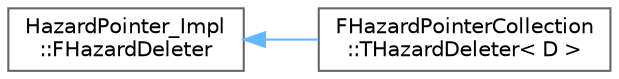 digraph "Graphical Class Hierarchy"
{
 // INTERACTIVE_SVG=YES
 // LATEX_PDF_SIZE
  bgcolor="transparent";
  edge [fontname=Helvetica,fontsize=10,labelfontname=Helvetica,labelfontsize=10];
  node [fontname=Helvetica,fontsize=10,shape=box,height=0.2,width=0.4];
  rankdir="LR";
  Node0 [id="Node000000",label="HazardPointer_Impl\l::FHazardDeleter",height=0.2,width=0.4,color="grey40", fillcolor="white", style="filled",URL="$d7/dcf/classHazardPointer__Impl_1_1FHazardDeleter.html",tooltip="FHazardDeleter is used to erase the type of a class so that we can call the correct destructor."];
  Node0 -> Node1 [id="edge5287_Node000000_Node000001",dir="back",color="steelblue1",style="solid",tooltip=" "];
  Node1 [id="Node000001",label="FHazardPointerCollection\l::THazardDeleter\< D \>",height=0.2,width=0.4,color="grey40", fillcolor="white", style="filled",URL="$d8/d11/classFHazardPointerCollection_1_1THazardDeleter.html",tooltip=" "];
}
